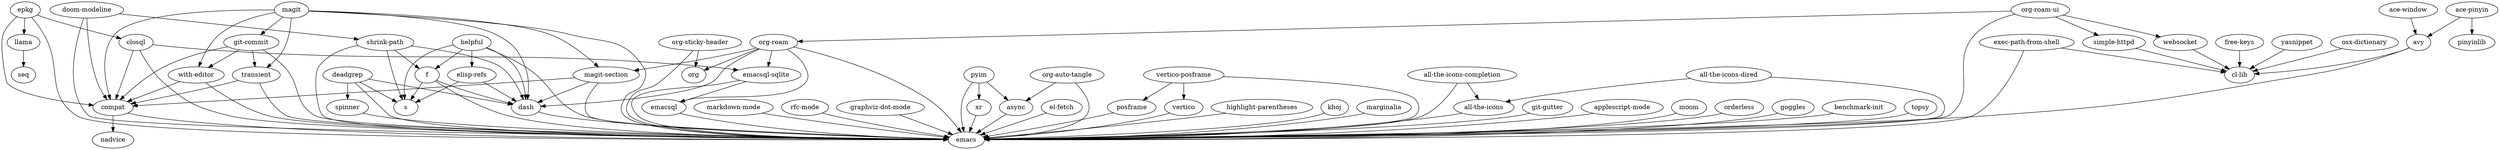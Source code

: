 digraph G {"epkg" -> "emacs";
"epkg" -> "compat";
"epkg" -> "closql";
"epkg" -> "llama";
"exec-path-from-shell" -> "emacs";
"exec-path-from-shell" -> "cl-lib";
"emacsql" -> "emacs";
"markdown-mode" -> "emacs";
"free-keys" -> "cl-lib";
"websocket" -> "cl-lib";
"deadgrep" -> "emacs";
"deadgrep" -> "dash";
"deadgrep" -> "s";
"deadgrep" -> "spinner";
"rfc-mode" -> "emacs";
"transient" -> "emacs";
"transient" -> "compat";
"yasnippet" -> "cl-lib";
"graphviz-dot-mode" -> "emacs";
"xr" -> "emacs";
"doom-modeline" -> "emacs";
"doom-modeline" -> "compat";
"doom-modeline" -> "shrink-path";
"el-fetch" -> "emacs";
"posframe" -> "emacs";
"highlight-parentheses" -> "emacs";
"magit" -> "emacs";
"magit" -> "compat";
"magit" -> "dash";
"magit" -> "git-commit";
"magit" -> "magit-section";
"magit" -> "transient";
"magit" -> "with-editor";
"osx-dictionary" -> "cl-lib";
"khoj" -> "emacs";
"ace-pinyin" -> "avy";
"ace-pinyin" -> "pinyinlib";
"magit-section" -> "emacs";
"magit-section" -> "compat";
"magit-section" -> "dash";
"marginalia" -> "emacs";
"compat" -> "emacs";
"compat" -> "nadvice";
"all-the-icons-completion" -> "emacs";
"all-the-icons-completion" -> "all-the-icons";
"simple-httpd" -> "cl-lib";
"git-gutter" -> "emacs";
"pyim" -> "emacs";
"pyim" -> "async";
"pyim" -> "xr";
"applescript-mode" -> "emacs";
"ace-window" -> "avy";
"all-the-icons-dired" -> "emacs";
"all-the-icons-dired" -> "all-the-icons";
"shrink-path" -> "emacs";
"shrink-path" -> "s";
"shrink-path" -> "dash";
"shrink-path" -> "f";
"dash" -> "emacs";
"spinner" -> "emacs";
"moom" -> "emacs";
"git-commit" -> "emacs";
"git-commit" -> "compat";
"git-commit" -> "transient";
"git-commit" -> "with-editor";
"closql" -> "emacs";
"closql" -> "compat";
"closql" -> "emacsql-sqlite";
"with-editor" -> "emacs";
"with-editor" -> "compat";
"all-the-icons" -> "emacs";
"async" -> "emacs";
"org-roam" -> "emacs";
"org-roam" -> "dash";
"org-roam" -> "org";
"org-roam" -> "emacsql";
"org-roam" -> "emacsql-sqlite";
"org-roam" -> "magit-section";
"avy" -> "emacs";
"avy" -> "cl-lib";
"orderless" -> "emacs";
"helpful" -> "emacs";
"helpful" -> "dash";
"helpful" -> "s";
"helpful" -> "f";
"helpful" -> "elisp-refs";
"vertico-posframe" -> "emacs";
"vertico-posframe" -> "posframe";
"vertico-posframe" -> "vertico";
"org-auto-tangle" -> "emacs";
"org-auto-tangle" -> "async";
"elisp-refs" -> "dash";
"elisp-refs" -> "s";
"org-roam-ui" -> "emacs";
"org-roam-ui" -> "org-roam";
"org-roam-ui" -> "simple-httpd";
"org-roam-ui" -> "websocket";
"emacsql-sqlite" -> "emacs";
"emacsql-sqlite" -> "emacsql";
"goggles" -> "emacs";
"f" -> "emacs";
"f" -> "s";
"f" -> "dash";
"benchmark-init" -> "emacs";
"vertico" -> "emacs";
"org-sticky-header" -> "emacs";
"org-sticky-header" -> "org";
"llama" -> "seq";
"topsy" -> "emacs";
}